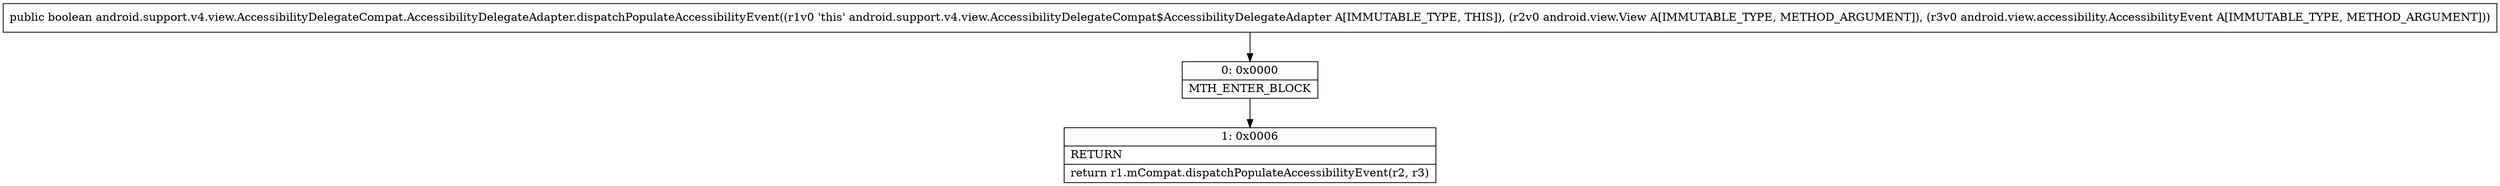 digraph "CFG forandroid.support.v4.view.AccessibilityDelegateCompat.AccessibilityDelegateAdapter.dispatchPopulateAccessibilityEvent(Landroid\/view\/View;Landroid\/view\/accessibility\/AccessibilityEvent;)Z" {
Node_0 [shape=record,label="{0\:\ 0x0000|MTH_ENTER_BLOCK\l}"];
Node_1 [shape=record,label="{1\:\ 0x0006|RETURN\l|return r1.mCompat.dispatchPopulateAccessibilityEvent(r2, r3)\l}"];
MethodNode[shape=record,label="{public boolean android.support.v4.view.AccessibilityDelegateCompat.AccessibilityDelegateAdapter.dispatchPopulateAccessibilityEvent((r1v0 'this' android.support.v4.view.AccessibilityDelegateCompat$AccessibilityDelegateAdapter A[IMMUTABLE_TYPE, THIS]), (r2v0 android.view.View A[IMMUTABLE_TYPE, METHOD_ARGUMENT]), (r3v0 android.view.accessibility.AccessibilityEvent A[IMMUTABLE_TYPE, METHOD_ARGUMENT])) }"];
MethodNode -> Node_0;
Node_0 -> Node_1;
}

